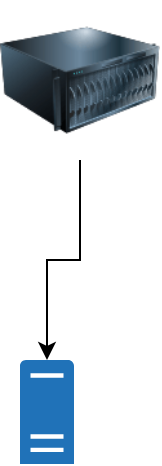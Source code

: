 <mxfile version="21.6.5" type="github">
  <diagram name="Página-1" id="cuV5dA-J_6gpWKjRAQz8">
    <mxGraphModel dx="880" dy="478" grid="1" gridSize="10" guides="1" tooltips="1" connect="1" arrows="1" fold="1" page="1" pageScale="1" pageWidth="1169" pageHeight="827" math="0" shadow="0">
      <root>
        <mxCell id="0" />
        <mxCell id="1" parent="0" />
        <mxCell id="L9YA9zPWUL3kBHUaPzno-4" style="edgeStyle=orthogonalEdgeStyle;rounded=0;orthogonalLoop=1;jettySize=auto;html=1;" edge="1" parent="1" source="L9YA9zPWUL3kBHUaPzno-2" target="L9YA9zPWUL3kBHUaPzno-3">
          <mxGeometry relative="1" as="geometry" />
        </mxCell>
        <mxCell id="L9YA9zPWUL3kBHUaPzno-2" value="" style="image;html=1;image=img/lib/clip_art/computers/Server_128x128.png" vertex="1" parent="1">
          <mxGeometry x="380" y="110" width="80" height="80" as="geometry" />
        </mxCell>
        <mxCell id="L9YA9zPWUL3kBHUaPzno-3" value="" style="sketch=0;pointerEvents=1;shadow=0;dashed=0;html=1;strokeColor=none;labelPosition=center;verticalLabelPosition=bottom;verticalAlign=top;outlineConnect=0;align=center;shape=mxgraph.office.servers.physical_host;fillColor=#2072B8;" vertex="1" parent="1">
          <mxGeometry x="390" y="290" width="27" height="52" as="geometry" />
        </mxCell>
      </root>
    </mxGraphModel>
  </diagram>
</mxfile>
